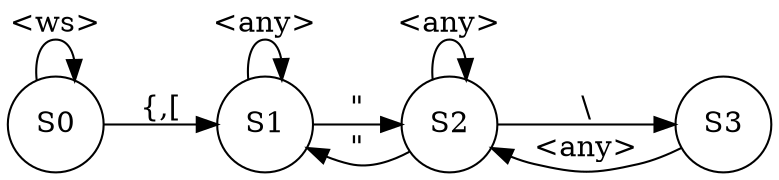 // vim:ai:et:fenc=utf-8:ff=unix:sw=4:ts=4:

digraph
{
    rankdir=LR;

    node [shape="circle"];
    "S0";
    "S1";
    "S2";
    "S3";

    "S0" -> "S0" [label="<ws>"];
    "S0" -> "S1" [label="{,["];
    "S1" -> "S1" [label="<any>"];
    "S1" -> "S2" [label="\""];
    "S2" -> "S2" [label="<any>"];
    "S2" -> "S3" [label="\\"];
    "S2" -> "S1" [label="\""];
    "S3" -> "S2" [label="<any>"];
}
